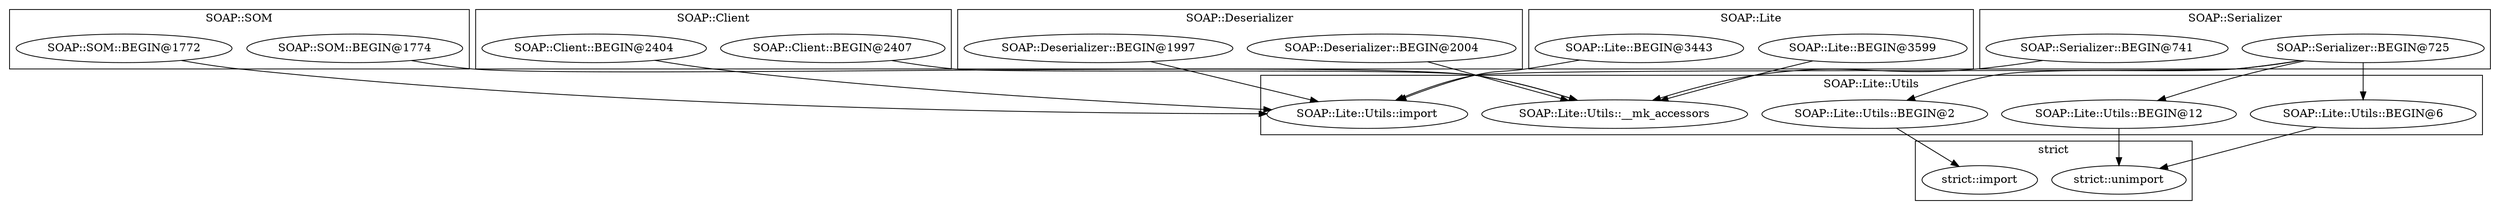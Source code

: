 digraph {
graph [overlap=false]
subgraph cluster_SOAP_SOM {
	label="SOAP::SOM";
	"SOAP::SOM::BEGIN@1774";
	"SOAP::SOM::BEGIN@1772";
}
subgraph cluster_SOAP_Client {
	label="SOAP::Client";
	"SOAP::Client::BEGIN@2407";
	"SOAP::Client::BEGIN@2404";
}
subgraph cluster_strict {
	label="strict";
	"strict::import";
	"strict::unimport";
}
subgraph cluster_SOAP_Lite_Utils {
	label="SOAP::Lite::Utils";
	"SOAP::Lite::Utils::BEGIN@12";
	"SOAP::Lite::Utils::BEGIN@2";
	"SOAP::Lite::Utils::BEGIN@6";
	"SOAP::Lite::Utils::__mk_accessors";
	"SOAP::Lite::Utils::import";
}
subgraph cluster_SOAP_Deserializer {
	label="SOAP::Deserializer";
	"SOAP::Deserializer::BEGIN@1997";
	"SOAP::Deserializer::BEGIN@2004";
}
subgraph cluster_SOAP_Lite {
	label="SOAP::Lite";
	"SOAP::Lite::BEGIN@3599";
	"SOAP::Lite::BEGIN@3443";
}
subgraph cluster_SOAP_Serializer {
	label="SOAP::Serializer";
	"SOAP::Serializer::BEGIN@725";
	"SOAP::Serializer::BEGIN@741";
}
"SOAP::Serializer::BEGIN@725" -> "SOAP::Lite::Utils::BEGIN@2";
"SOAP::Serializer::BEGIN@725" -> "SOAP::Lite::Utils::BEGIN@6";
"SOAP::Serializer::BEGIN@725" -> "SOAP::Lite::Utils::import";
"SOAP::SOM::BEGIN@1772" -> "SOAP::Lite::Utils::import";
"SOAP::Deserializer::BEGIN@1997" -> "SOAP::Lite::Utils::import";
"SOAP::Client::BEGIN@2404" -> "SOAP::Lite::Utils::import";
"SOAP::Lite::BEGIN@3443" -> "SOAP::Lite::Utils::import";
"SOAP::Serializer::BEGIN@725" -> "SOAP::Lite::Utils::BEGIN@12";
"SOAP::SOM::BEGIN@1774" -> "SOAP::Lite::Utils::__mk_accessors";
"SOAP::Client::BEGIN@2407" -> "SOAP::Lite::Utils::__mk_accessors";
"SOAP::Serializer::BEGIN@741" -> "SOAP::Lite::Utils::__mk_accessors";
"SOAP::Deserializer::BEGIN@2004" -> "SOAP::Lite::Utils::__mk_accessors";
"SOAP::Lite::BEGIN@3599" -> "SOAP::Lite::Utils::__mk_accessors";
"SOAP::Lite::Utils::BEGIN@6" -> "strict::unimport";
"SOAP::Lite::Utils::BEGIN@12" -> "strict::unimport";
"SOAP::Lite::Utils::BEGIN@2" -> "strict::import";
}

